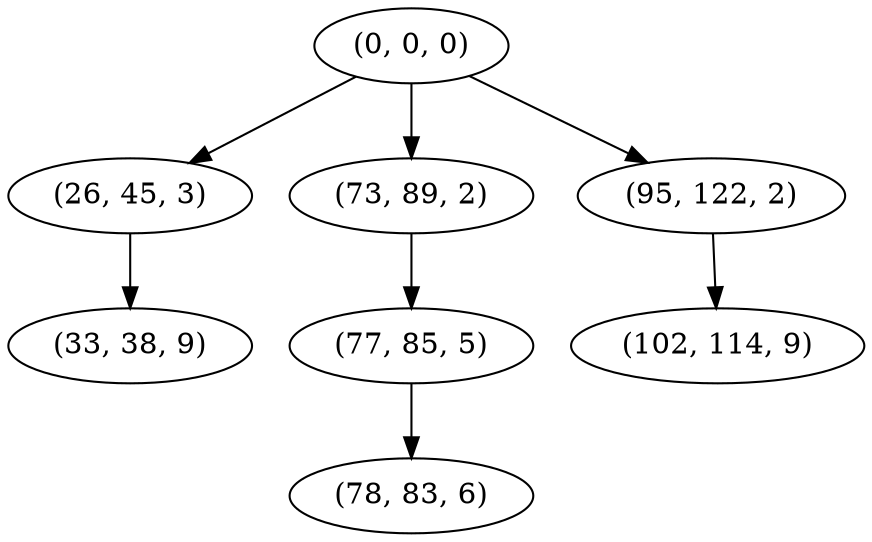 digraph tree {
    "(0, 0, 0)";
    "(26, 45, 3)";
    "(33, 38, 9)";
    "(73, 89, 2)";
    "(77, 85, 5)";
    "(78, 83, 6)";
    "(95, 122, 2)";
    "(102, 114, 9)";
    "(0, 0, 0)" -> "(26, 45, 3)";
    "(0, 0, 0)" -> "(73, 89, 2)";
    "(0, 0, 0)" -> "(95, 122, 2)";
    "(26, 45, 3)" -> "(33, 38, 9)";
    "(73, 89, 2)" -> "(77, 85, 5)";
    "(77, 85, 5)" -> "(78, 83, 6)";
    "(95, 122, 2)" -> "(102, 114, 9)";
}
